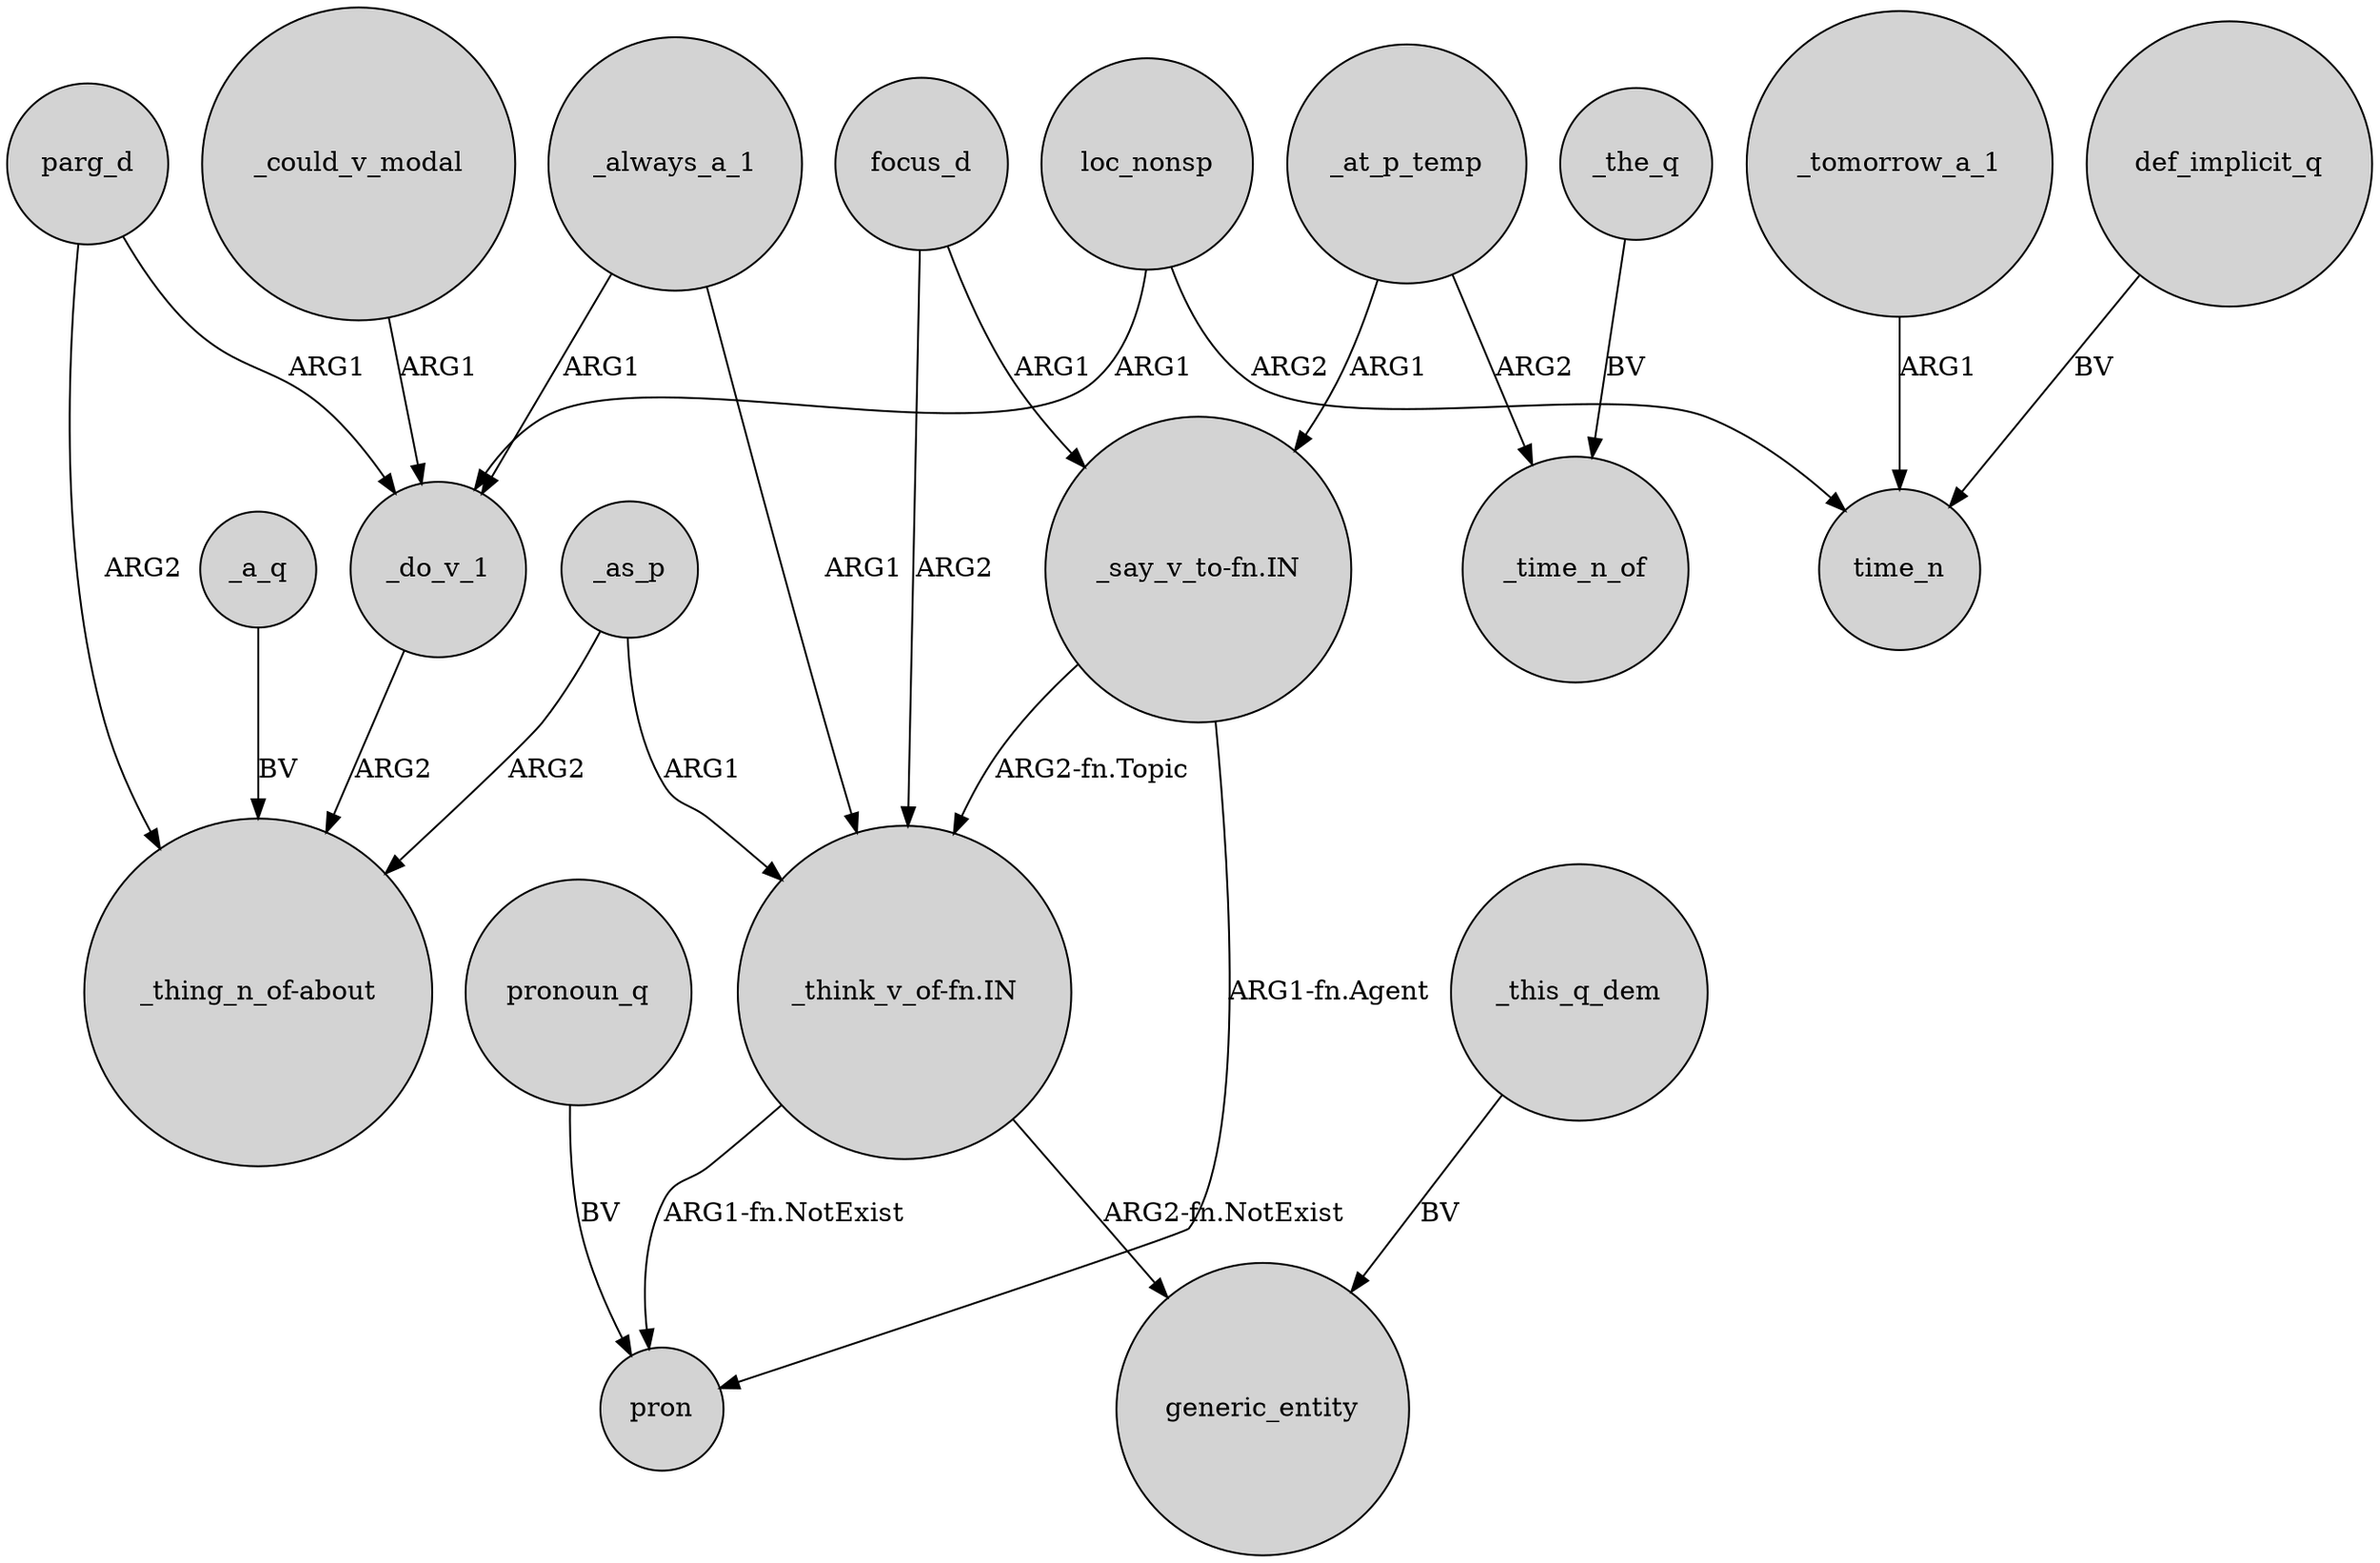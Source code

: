 digraph {
	node [shape=circle style=filled]
	_do_v_1 -> "_thing_n_of-about" [label=ARG2]
	parg_d -> _do_v_1 [label=ARG1]
	_at_p_temp -> "_say_v_to-fn.IN" [label=ARG1]
	loc_nonsp -> _do_v_1 [label=ARG1]
	_tomorrow_a_1 -> time_n [label=ARG1]
	_always_a_1 -> _do_v_1 [label=ARG1]
	_as_p -> "_thing_n_of-about" [label=ARG2]
	"_say_v_to-fn.IN" -> "_think_v_of-fn.IN" [label="ARG2-fn.Topic"]
	_at_p_temp -> _time_n_of [label=ARG2]
	_always_a_1 -> "_think_v_of-fn.IN" [label=ARG1]
	_as_p -> "_think_v_of-fn.IN" [label=ARG1]
	focus_d -> "_say_v_to-fn.IN" [label=ARG1]
	loc_nonsp -> time_n [label=ARG2]
	"_think_v_of-fn.IN" -> pron [label="ARG1-fn.NotExist"]
	pronoun_q -> pron [label=BV]
	_a_q -> "_thing_n_of-about" [label=BV]
	_the_q -> _time_n_of [label=BV]
	_this_q_dem -> generic_entity [label=BV]
	_could_v_modal -> _do_v_1 [label=ARG1]
	focus_d -> "_think_v_of-fn.IN" [label=ARG2]
	parg_d -> "_thing_n_of-about" [label=ARG2]
	"_say_v_to-fn.IN" -> pron [label="ARG1-fn.Agent"]
	"_think_v_of-fn.IN" -> generic_entity [label="ARG2-fn.NotExist"]
	def_implicit_q -> time_n [label=BV]
}
